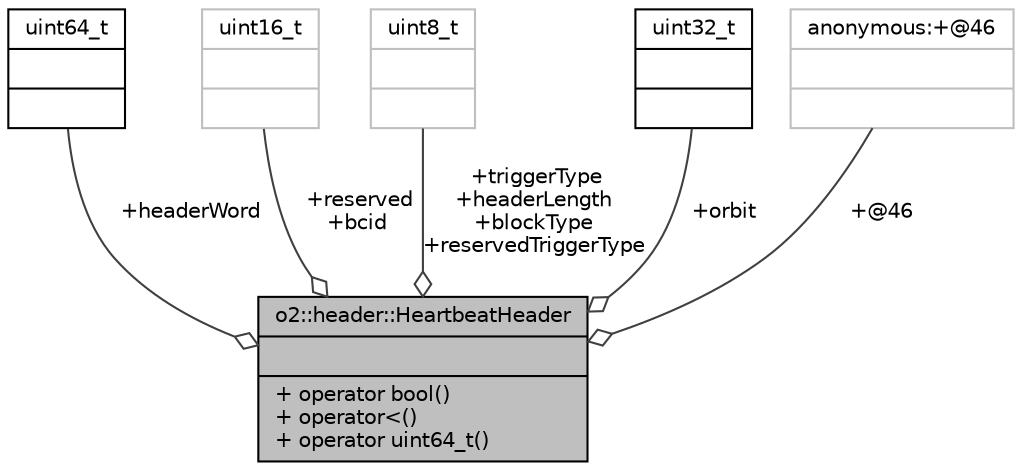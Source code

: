 digraph "o2::header::HeartbeatHeader"
{
 // INTERACTIVE_SVG=YES
  bgcolor="transparent";
  edge [fontname="Helvetica",fontsize="10",labelfontname="Helvetica",labelfontsize="10"];
  node [fontname="Helvetica",fontsize="10",shape=record];
  Node1 [label="{o2::header::HeartbeatHeader\n||+ operator bool()\l+ operator\<()\l+ operator uint64_t()\l}",height=0.2,width=0.4,color="black", fillcolor="grey75", style="filled", fontcolor="black"];
  Node2 -> Node1 [color="grey25",fontsize="10",style="solid",label=" +headerWord" ,arrowhead="odiamond",fontname="Helvetica"];
  Node2 [label="{uint64_t\n||}",height=0.2,width=0.4,color="black",URL="$d6/d30/classuint64__t.html"];
  Node3 -> Node1 [color="grey25",fontsize="10",style="solid",label=" +reserved\n+bcid" ,arrowhead="odiamond",fontname="Helvetica"];
  Node3 [label="{uint16_t\n||}",height=0.2,width=0.4,color="grey75"];
  Node4 -> Node1 [color="grey25",fontsize="10",style="solid",label=" +triggerType\n+headerLength\n+blockType\n+reservedTriggerType" ,arrowhead="odiamond",fontname="Helvetica"];
  Node4 [label="{uint8_t\n||}",height=0.2,width=0.4,color="grey75"];
  Node5 -> Node1 [color="grey25",fontsize="10",style="solid",label=" +orbit" ,arrowhead="odiamond",fontname="Helvetica"];
  Node5 [label="{uint32_t\n||}",height=0.2,width=0.4,color="black",URL="$d3/d87/classuint32__t.html"];
  Node6 -> Node1 [color="grey25",fontsize="10",style="solid",label=" +@46" ,arrowhead="odiamond",fontname="Helvetica"];
  Node6 [label="{anonymous:+@46\n||}",height=0.2,width=0.4,color="grey75"];
}
